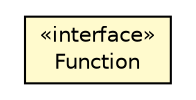 #!/usr/local/bin/dot
#
# Class diagram 
# Generated by UMLGraph version R5_6-24-gf6e263 (http://www.umlgraph.org/)
#

digraph G {
	edge [fontname="Helvetica",fontsize=10,labelfontname="Helvetica",labelfontsize=10];
	node [fontname="Helvetica",fontsize=10,shape=plaintext];
	nodesep=0.25;
	ranksep=0.5;
	rankdir=LR;
	// org.senchalabs.gwt.gwtdriver.client.SeleniumExporter.Function
	c588 [label=<<table title="org.senchalabs.gwt.gwtdriver.client.SeleniumExporter.Function" border="0" cellborder="1" cellspacing="0" cellpadding="2" port="p" bgcolor="lemonChiffon" href="./SeleniumExporter.Function.html">
		<tr><td><table border="0" cellspacing="0" cellpadding="1">
<tr><td align="center" balign="center"> &#171;interface&#187; </td></tr>
<tr><td align="center" balign="center"> Function </td></tr>
		</table></td></tr>
		</table>>, URL="./SeleniumExporter.Function.html", fontname="Helvetica", fontcolor="black", fontsize=10.0];
}

